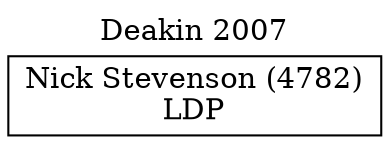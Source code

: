 // House preference flow
digraph "Nick Stevenson (4782)_Deakin_2007" {
	graph [label="Deakin 2007" labelloc=t mclimit=10]
	node [shape=box]
	"Nick Stevenson (4782)" [label="Nick Stevenson (4782)
LDP"]
}
